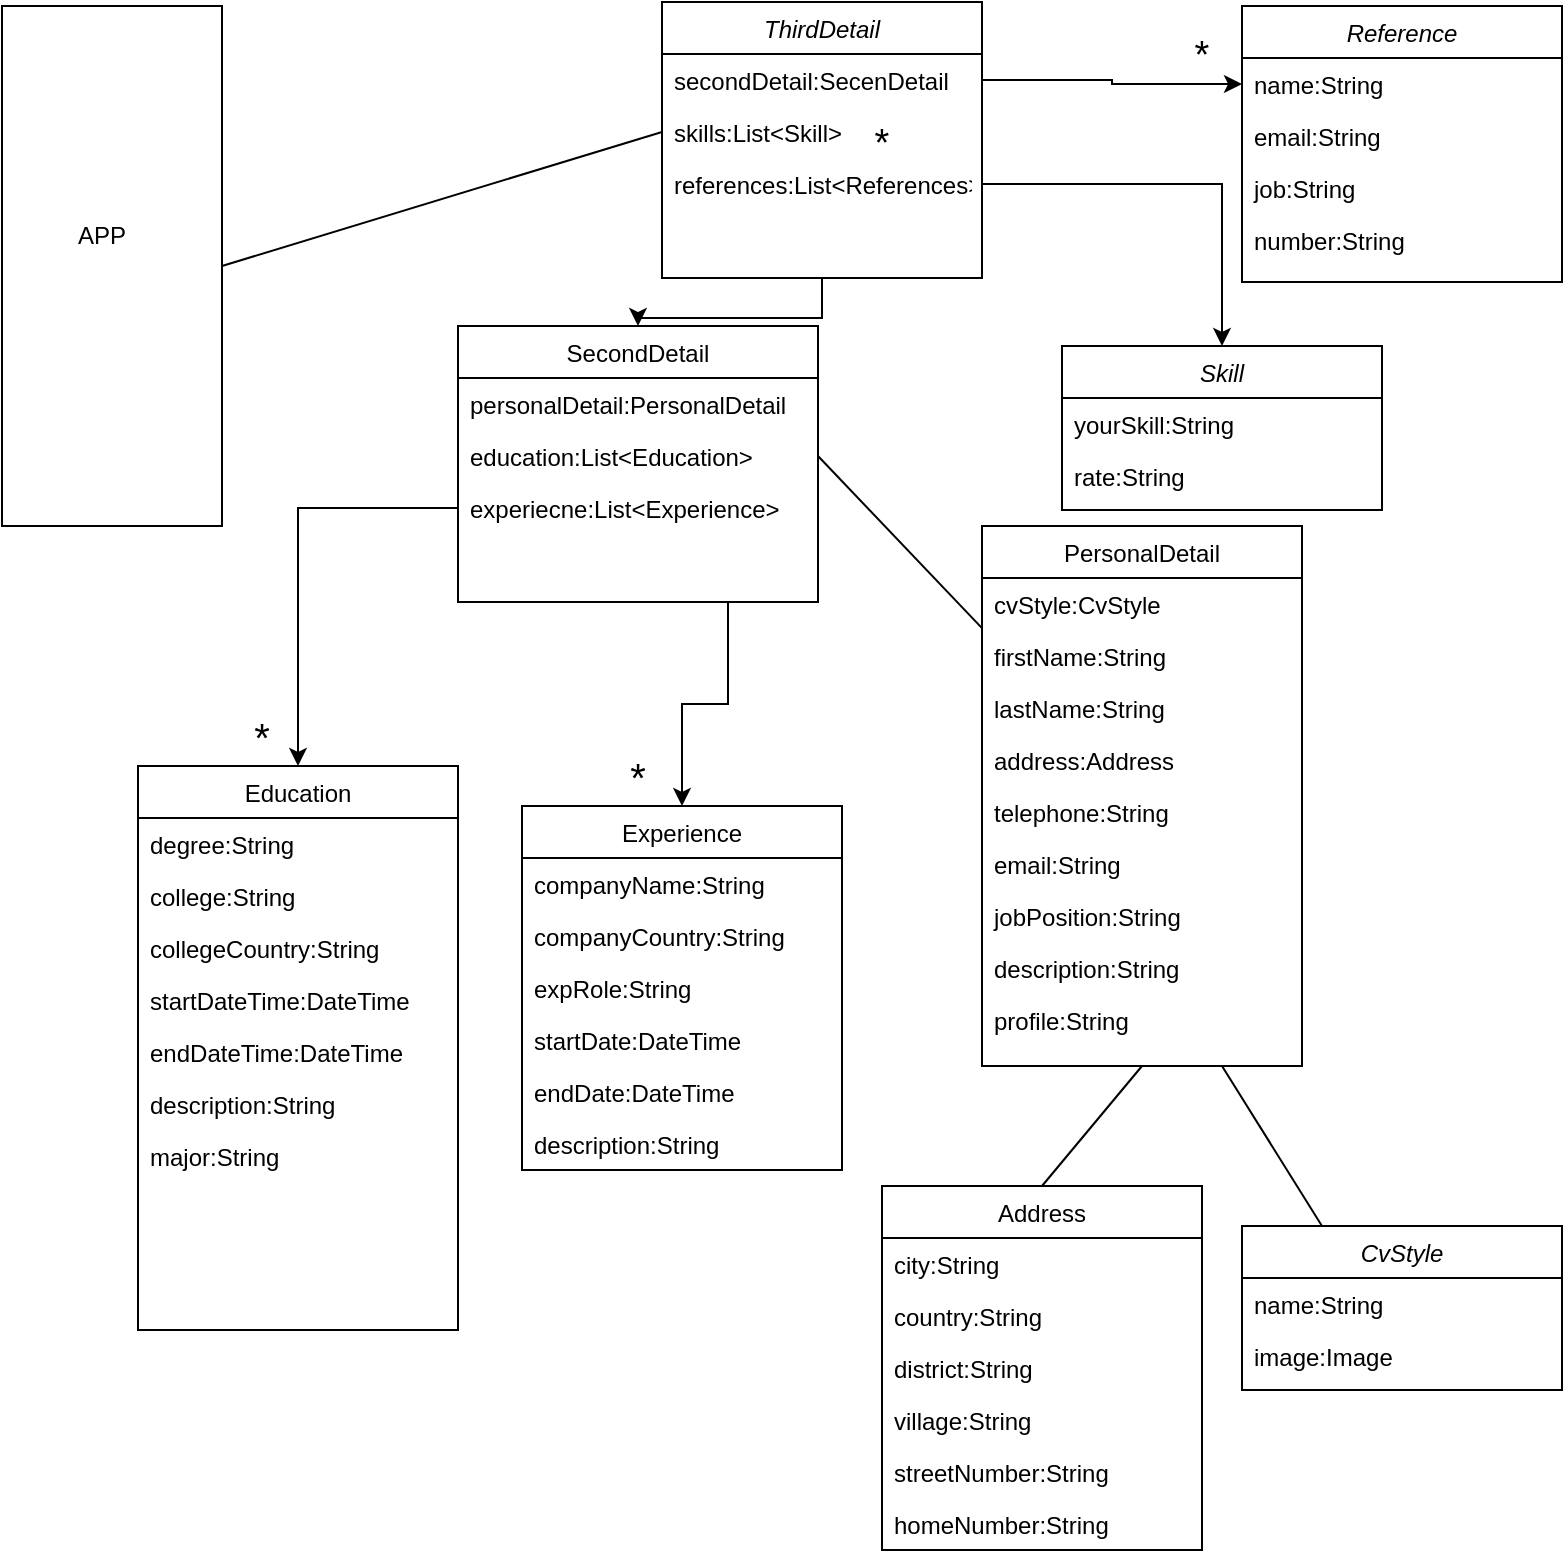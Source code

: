 <mxfile version="24.8.3">
  <diagram id="C5RBs43oDa-KdzZeNtuy" name="Page-1">
    <mxGraphModel dx="1519" dy="743" grid="1" gridSize="10" guides="1" tooltips="1" connect="1" arrows="1" fold="1" page="1" pageScale="1" pageWidth="827" pageHeight="1169" math="0" shadow="0">
      <root>
        <mxCell id="WIyWlLk6GJQsqaUBKTNV-0" />
        <mxCell id="WIyWlLk6GJQsqaUBKTNV-1" parent="WIyWlLk6GJQsqaUBKTNV-0" />
        <mxCell id="y6BzZShuSmw6eqBKHiu9-7" style="edgeStyle=orthogonalEdgeStyle;rounded=0;orthogonalLoop=1;jettySize=auto;html=1;exitX=0.5;exitY=1;exitDx=0;exitDy=0;entryX=0.5;entryY=0;entryDx=0;entryDy=0;" edge="1" parent="WIyWlLk6GJQsqaUBKTNV-1" source="zkfFHV4jXpPFQw0GAbJ--0" target="zkfFHV4jXpPFQw0GAbJ--6">
          <mxGeometry relative="1" as="geometry" />
        </mxCell>
        <mxCell id="zkfFHV4jXpPFQw0GAbJ--0" value="ThirdDetail" style="swimlane;fontStyle=2;align=center;verticalAlign=top;childLayout=stackLayout;horizontal=1;startSize=26;horizontalStack=0;resizeParent=1;resizeLast=0;collapsible=1;marginBottom=0;rounded=0;shadow=0;strokeWidth=1;" parent="WIyWlLk6GJQsqaUBKTNV-1" vertex="1">
          <mxGeometry x="370" y="8" width="160" height="138" as="geometry">
            <mxRectangle x="230" y="140" width="160" height="26" as="alternateBounds" />
          </mxGeometry>
        </mxCell>
        <mxCell id="zkfFHV4jXpPFQw0GAbJ--1" value="secondDetail:SecenDetail" style="text;align=left;verticalAlign=top;spacingLeft=4;spacingRight=4;overflow=hidden;rotatable=0;points=[[0,0.5],[1,0.5]];portConstraint=eastwest;" parent="zkfFHV4jXpPFQw0GAbJ--0" vertex="1">
          <mxGeometry y="26" width="160" height="26" as="geometry" />
        </mxCell>
        <mxCell id="zkfFHV4jXpPFQw0GAbJ--2" value="skills:List&lt;Skill&gt;" style="text;align=left;verticalAlign=top;spacingLeft=4;spacingRight=4;overflow=hidden;rotatable=0;points=[[0,0.5],[1,0.5]];portConstraint=eastwest;rounded=0;shadow=0;html=0;" parent="zkfFHV4jXpPFQw0GAbJ--0" vertex="1">
          <mxGeometry y="52" width="160" height="26" as="geometry" />
        </mxCell>
        <mxCell id="zkfFHV4jXpPFQw0GAbJ--3" value="references:List&lt;References&gt;" style="text;align=left;verticalAlign=top;spacingLeft=4;spacingRight=4;overflow=hidden;rotatable=0;points=[[0,0.5],[1,0.5]];portConstraint=eastwest;rounded=0;shadow=0;html=0;" parent="zkfFHV4jXpPFQw0GAbJ--0" vertex="1">
          <mxGeometry y="78" width="160" height="26" as="geometry" />
        </mxCell>
        <mxCell id="zkfFHV4jXpPFQw0GAbJ--6" value="SecondDetail" style="swimlane;fontStyle=0;align=center;verticalAlign=top;childLayout=stackLayout;horizontal=1;startSize=26;horizontalStack=0;resizeParent=1;resizeLast=0;collapsible=1;marginBottom=0;rounded=0;shadow=0;strokeWidth=1;" parent="WIyWlLk6GJQsqaUBKTNV-1" vertex="1">
          <mxGeometry x="268" y="170" width="180" height="138" as="geometry">
            <mxRectangle x="130" y="380" width="160" height="26" as="alternateBounds" />
          </mxGeometry>
        </mxCell>
        <mxCell id="zkfFHV4jXpPFQw0GAbJ--7" value="personalDetail:PersonalDetail" style="text;align=left;verticalAlign=top;spacingLeft=4;spacingRight=4;overflow=hidden;rotatable=0;points=[[0,0.5],[1,0.5]];portConstraint=eastwest;" parent="zkfFHV4jXpPFQw0GAbJ--6" vertex="1">
          <mxGeometry y="26" width="180" height="26" as="geometry" />
        </mxCell>
        <mxCell id="zkfFHV4jXpPFQw0GAbJ--8" value="education:List&lt;Education&gt;" style="text;align=left;verticalAlign=top;spacingLeft=4;spacingRight=4;overflow=hidden;rotatable=0;points=[[0,0.5],[1,0.5]];portConstraint=eastwest;rounded=0;shadow=0;html=0;" parent="zkfFHV4jXpPFQw0GAbJ--6" vertex="1">
          <mxGeometry y="52" width="180" height="26" as="geometry" />
        </mxCell>
        <mxCell id="zkfFHV4jXpPFQw0GAbJ--10" value="experiecne:List&lt;Experience&gt;" style="text;align=left;verticalAlign=top;spacingLeft=4;spacingRight=4;overflow=hidden;rotatable=0;points=[[0,0.5],[1,0.5]];portConstraint=eastwest;fontStyle=0" parent="zkfFHV4jXpPFQw0GAbJ--6" vertex="1">
          <mxGeometry y="78" width="180" height="26" as="geometry" />
        </mxCell>
        <mxCell id="zkfFHV4jXpPFQw0GAbJ--13" value="Experience" style="swimlane;fontStyle=0;align=center;verticalAlign=top;childLayout=stackLayout;horizontal=1;startSize=26;horizontalStack=0;resizeParent=1;resizeLast=0;collapsible=1;marginBottom=0;rounded=0;shadow=0;strokeWidth=1;" parent="WIyWlLk6GJQsqaUBKTNV-1" vertex="1">
          <mxGeometry x="300" y="410" width="160" height="182" as="geometry">
            <mxRectangle x="340" y="380" width="170" height="26" as="alternateBounds" />
          </mxGeometry>
        </mxCell>
        <mxCell id="zkfFHV4jXpPFQw0GAbJ--14" value="companyName:String" style="text;align=left;verticalAlign=top;spacingLeft=4;spacingRight=4;overflow=hidden;rotatable=0;points=[[0,0.5],[1,0.5]];portConstraint=eastwest;" parent="zkfFHV4jXpPFQw0GAbJ--13" vertex="1">
          <mxGeometry y="26" width="160" height="26" as="geometry" />
        </mxCell>
        <mxCell id="y6BzZShuSmw6eqBKHiu9-24" value="companyCountry:String" style="text;align=left;verticalAlign=top;spacingLeft=4;spacingRight=4;overflow=hidden;rotatable=0;points=[[0,0.5],[1,0.5]];portConstraint=eastwest;" vertex="1" parent="zkfFHV4jXpPFQw0GAbJ--13">
          <mxGeometry y="52" width="160" height="26" as="geometry" />
        </mxCell>
        <mxCell id="y6BzZShuSmw6eqBKHiu9-25" value="expRole:String" style="text;align=left;verticalAlign=top;spacingLeft=4;spacingRight=4;overflow=hidden;rotatable=0;points=[[0,0.5],[1,0.5]];portConstraint=eastwest;" vertex="1" parent="zkfFHV4jXpPFQw0GAbJ--13">
          <mxGeometry y="78" width="160" height="26" as="geometry" />
        </mxCell>
        <mxCell id="y6BzZShuSmw6eqBKHiu9-26" value="startDate:DateTime" style="text;align=left;verticalAlign=top;spacingLeft=4;spacingRight=4;overflow=hidden;rotatable=0;points=[[0,0.5],[1,0.5]];portConstraint=eastwest;" vertex="1" parent="zkfFHV4jXpPFQw0GAbJ--13">
          <mxGeometry y="104" width="160" height="26" as="geometry" />
        </mxCell>
        <mxCell id="y6BzZShuSmw6eqBKHiu9-27" value="endDate:DateTime" style="text;align=left;verticalAlign=top;spacingLeft=4;spacingRight=4;overflow=hidden;rotatable=0;points=[[0,0.5],[1,0.5]];portConstraint=eastwest;" vertex="1" parent="zkfFHV4jXpPFQw0GAbJ--13">
          <mxGeometry y="130" width="160" height="26" as="geometry" />
        </mxCell>
        <mxCell id="y6BzZShuSmw6eqBKHiu9-28" value="description:String" style="text;align=left;verticalAlign=top;spacingLeft=4;spacingRight=4;overflow=hidden;rotatable=0;points=[[0,0.5],[1,0.5]];portConstraint=eastwest;" vertex="1" parent="zkfFHV4jXpPFQw0GAbJ--13">
          <mxGeometry y="156" width="160" height="26" as="geometry" />
        </mxCell>
        <mxCell id="y6BzZShuSmw6eqBKHiu9-4" value="" style="rounded=0;whiteSpace=wrap;html=1;" vertex="1" parent="WIyWlLk6GJQsqaUBKTNV-1">
          <mxGeometry x="40" y="10" width="110" height="260" as="geometry" />
        </mxCell>
        <mxCell id="y6BzZShuSmw6eqBKHiu9-5" value="APP" style="text;html=1;align=center;verticalAlign=middle;whiteSpace=wrap;rounded=0;" vertex="1" parent="WIyWlLk6GJQsqaUBKTNV-1">
          <mxGeometry x="60" y="110" width="60" height="30" as="geometry" />
        </mxCell>
        <mxCell id="y6BzZShuSmw6eqBKHiu9-8" value="Education" style="swimlane;fontStyle=0;align=center;verticalAlign=top;childLayout=stackLayout;horizontal=1;startSize=26;horizontalStack=0;resizeParent=1;resizeLast=0;collapsible=1;marginBottom=0;rounded=0;shadow=0;strokeWidth=1;" vertex="1" parent="WIyWlLk6GJQsqaUBKTNV-1">
          <mxGeometry x="108" y="390" width="160" height="282" as="geometry">
            <mxRectangle x="340" y="380" width="170" height="26" as="alternateBounds" />
          </mxGeometry>
        </mxCell>
        <mxCell id="y6BzZShuSmw6eqBKHiu9-9" value="degree:String" style="text;align=left;verticalAlign=top;spacingLeft=4;spacingRight=4;overflow=hidden;rotatable=0;points=[[0,0.5],[1,0.5]];portConstraint=eastwest;" vertex="1" parent="y6BzZShuSmw6eqBKHiu9-8">
          <mxGeometry y="26" width="160" height="26" as="geometry" />
        </mxCell>
        <mxCell id="y6BzZShuSmw6eqBKHiu9-16" value="college:String" style="text;align=left;verticalAlign=top;spacingLeft=4;spacingRight=4;overflow=hidden;rotatable=0;points=[[0,0.5],[1,0.5]];portConstraint=eastwest;" vertex="1" parent="y6BzZShuSmw6eqBKHiu9-8">
          <mxGeometry y="52" width="160" height="26" as="geometry" />
        </mxCell>
        <mxCell id="y6BzZShuSmw6eqBKHiu9-17" value="collegeCountry:String" style="text;align=left;verticalAlign=top;spacingLeft=4;spacingRight=4;overflow=hidden;rotatable=0;points=[[0,0.5],[1,0.5]];portConstraint=eastwest;" vertex="1" parent="y6BzZShuSmw6eqBKHiu9-8">
          <mxGeometry y="78" width="160" height="26" as="geometry" />
        </mxCell>
        <mxCell id="y6BzZShuSmw6eqBKHiu9-18" value="startDateTime:DateTime" style="text;align=left;verticalAlign=top;spacingLeft=4;spacingRight=4;overflow=hidden;rotatable=0;points=[[0,0.5],[1,0.5]];portConstraint=eastwest;" vertex="1" parent="y6BzZShuSmw6eqBKHiu9-8">
          <mxGeometry y="104" width="160" height="26" as="geometry" />
        </mxCell>
        <mxCell id="y6BzZShuSmw6eqBKHiu9-19" value="endDateTime:DateTime" style="text;align=left;verticalAlign=top;spacingLeft=4;spacingRight=4;overflow=hidden;rotatable=0;points=[[0,0.5],[1,0.5]];portConstraint=eastwest;" vertex="1" parent="y6BzZShuSmw6eqBKHiu9-8">
          <mxGeometry y="130" width="160" height="26" as="geometry" />
        </mxCell>
        <mxCell id="y6BzZShuSmw6eqBKHiu9-20" value="description:String" style="text;align=left;verticalAlign=top;spacingLeft=4;spacingRight=4;overflow=hidden;rotatable=0;points=[[0,0.5],[1,0.5]];portConstraint=eastwest;" vertex="1" parent="y6BzZShuSmw6eqBKHiu9-8">
          <mxGeometry y="156" width="160" height="26" as="geometry" />
        </mxCell>
        <mxCell id="y6BzZShuSmw6eqBKHiu9-21" value="major:String" style="text;align=left;verticalAlign=top;spacingLeft=4;spacingRight=4;overflow=hidden;rotatable=0;points=[[0,0.5],[1,0.5]];portConstraint=eastwest;" vertex="1" parent="y6BzZShuSmw6eqBKHiu9-8">
          <mxGeometry y="182" width="160" height="26" as="geometry" />
        </mxCell>
        <mxCell id="y6BzZShuSmw6eqBKHiu9-11" value="PersonalDetail" style="swimlane;fontStyle=0;align=center;verticalAlign=top;childLayout=stackLayout;horizontal=1;startSize=26;horizontalStack=0;resizeParent=1;resizeLast=0;collapsible=1;marginBottom=0;rounded=0;shadow=0;strokeWidth=1;" vertex="1" parent="WIyWlLk6GJQsqaUBKTNV-1">
          <mxGeometry x="530" y="270" width="160" height="270" as="geometry">
            <mxRectangle x="340" y="380" width="170" height="26" as="alternateBounds" />
          </mxGeometry>
        </mxCell>
        <mxCell id="y6BzZShuSmw6eqBKHiu9-12" value="cvStyle:CvStyle" style="text;align=left;verticalAlign=top;spacingLeft=4;spacingRight=4;overflow=hidden;rotatable=0;points=[[0,0.5],[1,0.5]];portConstraint=eastwest;" vertex="1" parent="y6BzZShuSmw6eqBKHiu9-11">
          <mxGeometry y="26" width="160" height="26" as="geometry" />
        </mxCell>
        <mxCell id="y6BzZShuSmw6eqBKHiu9-29" value="firstName:String" style="text;align=left;verticalAlign=top;spacingLeft=4;spacingRight=4;overflow=hidden;rotatable=0;points=[[0,0.5],[1,0.5]];portConstraint=eastwest;" vertex="1" parent="y6BzZShuSmw6eqBKHiu9-11">
          <mxGeometry y="52" width="160" height="26" as="geometry" />
        </mxCell>
        <mxCell id="y6BzZShuSmw6eqBKHiu9-30" value="lastName:String" style="text;align=left;verticalAlign=top;spacingLeft=4;spacingRight=4;overflow=hidden;rotatable=0;points=[[0,0.5],[1,0.5]];portConstraint=eastwest;" vertex="1" parent="y6BzZShuSmw6eqBKHiu9-11">
          <mxGeometry y="78" width="160" height="26" as="geometry" />
        </mxCell>
        <mxCell id="y6BzZShuSmw6eqBKHiu9-31" value="address:Address" style="text;align=left;verticalAlign=top;spacingLeft=4;spacingRight=4;overflow=hidden;rotatable=0;points=[[0,0.5],[1,0.5]];portConstraint=eastwest;" vertex="1" parent="y6BzZShuSmw6eqBKHiu9-11">
          <mxGeometry y="104" width="160" height="26" as="geometry" />
        </mxCell>
        <mxCell id="y6BzZShuSmw6eqBKHiu9-32" value="telephone:String" style="text;align=left;verticalAlign=top;spacingLeft=4;spacingRight=4;overflow=hidden;rotatable=0;points=[[0,0.5],[1,0.5]];portConstraint=eastwest;" vertex="1" parent="y6BzZShuSmw6eqBKHiu9-11">
          <mxGeometry y="130" width="160" height="26" as="geometry" />
        </mxCell>
        <mxCell id="y6BzZShuSmw6eqBKHiu9-33" value="email:String" style="text;align=left;verticalAlign=top;spacingLeft=4;spacingRight=4;overflow=hidden;rotatable=0;points=[[0,0.5],[1,0.5]];portConstraint=eastwest;" vertex="1" parent="y6BzZShuSmw6eqBKHiu9-11">
          <mxGeometry y="156" width="160" height="26" as="geometry" />
        </mxCell>
        <mxCell id="y6BzZShuSmw6eqBKHiu9-34" value="jobPosition:String" style="text;align=left;verticalAlign=top;spacingLeft=4;spacingRight=4;overflow=hidden;rotatable=0;points=[[0,0.5],[1,0.5]];portConstraint=eastwest;" vertex="1" parent="y6BzZShuSmw6eqBKHiu9-11">
          <mxGeometry y="182" width="160" height="26" as="geometry" />
        </mxCell>
        <mxCell id="y6BzZShuSmw6eqBKHiu9-35" value="description:String" style="text;align=left;verticalAlign=top;spacingLeft=4;spacingRight=4;overflow=hidden;rotatable=0;points=[[0,0.5],[1,0.5]];portConstraint=eastwest;" vertex="1" parent="y6BzZShuSmw6eqBKHiu9-11">
          <mxGeometry y="208" width="160" height="26" as="geometry" />
        </mxCell>
        <mxCell id="y6BzZShuSmw6eqBKHiu9-36" value="profile:String" style="text;align=left;verticalAlign=top;spacingLeft=4;spacingRight=4;overflow=hidden;rotatable=0;points=[[0,0.5],[1,0.5]];portConstraint=eastwest;" vertex="1" parent="y6BzZShuSmw6eqBKHiu9-11">
          <mxGeometry y="234" width="160" height="26" as="geometry" />
        </mxCell>
        <mxCell id="y6BzZShuSmw6eqBKHiu9-14" style="edgeStyle=orthogonalEdgeStyle;rounded=0;orthogonalLoop=1;jettySize=auto;html=1;exitX=0;exitY=0.5;exitDx=0;exitDy=0;" edge="1" parent="WIyWlLk6GJQsqaUBKTNV-1" source="zkfFHV4jXpPFQw0GAbJ--10" target="y6BzZShuSmw6eqBKHiu9-8">
          <mxGeometry relative="1" as="geometry" />
        </mxCell>
        <mxCell id="y6BzZShuSmw6eqBKHiu9-15" value="*" style="text;html=1;align=center;verticalAlign=middle;whiteSpace=wrap;rounded=0;strokeWidth=2;fontSize=20;" vertex="1" parent="WIyWlLk6GJQsqaUBKTNV-1">
          <mxGeometry x="140" y="360" width="60" height="30" as="geometry" />
        </mxCell>
        <mxCell id="y6BzZShuSmw6eqBKHiu9-22" style="edgeStyle=orthogonalEdgeStyle;rounded=0;orthogonalLoop=1;jettySize=auto;html=1;exitX=0.75;exitY=1;exitDx=0;exitDy=0;entryX=0.5;entryY=0;entryDx=0;entryDy=0;" edge="1" parent="WIyWlLk6GJQsqaUBKTNV-1" source="zkfFHV4jXpPFQw0GAbJ--6" target="zkfFHV4jXpPFQw0GAbJ--13">
          <mxGeometry relative="1" as="geometry">
            <mxPoint x="493" y="451" as="sourcePoint" />
            <mxPoint x="373" y="498" as="targetPoint" />
          </mxGeometry>
        </mxCell>
        <mxCell id="y6BzZShuSmw6eqBKHiu9-23" value="*" style="text;html=1;align=center;verticalAlign=middle;whiteSpace=wrap;rounded=0;strokeWidth=2;fontSize=20;" vertex="1" parent="WIyWlLk6GJQsqaUBKTNV-1">
          <mxGeometry x="328" y="380" width="60" height="30" as="geometry" />
        </mxCell>
        <mxCell id="y6BzZShuSmw6eqBKHiu9-37" value="Address" style="swimlane;fontStyle=0;align=center;verticalAlign=top;childLayout=stackLayout;horizontal=1;startSize=26;horizontalStack=0;resizeParent=1;resizeLast=0;collapsible=1;marginBottom=0;rounded=0;shadow=0;strokeWidth=1;" vertex="1" parent="WIyWlLk6GJQsqaUBKTNV-1">
          <mxGeometry x="480" y="600" width="160" height="182" as="geometry">
            <mxRectangle x="340" y="380" width="170" height="26" as="alternateBounds" />
          </mxGeometry>
        </mxCell>
        <mxCell id="y6BzZShuSmw6eqBKHiu9-38" value="city:String" style="text;align=left;verticalAlign=top;spacingLeft=4;spacingRight=4;overflow=hidden;rotatable=0;points=[[0,0.5],[1,0.5]];portConstraint=eastwest;" vertex="1" parent="y6BzZShuSmw6eqBKHiu9-37">
          <mxGeometry y="26" width="160" height="26" as="geometry" />
        </mxCell>
        <mxCell id="y6BzZShuSmw6eqBKHiu9-39" value="country:String" style="text;align=left;verticalAlign=top;spacingLeft=4;spacingRight=4;overflow=hidden;rotatable=0;points=[[0,0.5],[1,0.5]];portConstraint=eastwest;" vertex="1" parent="y6BzZShuSmw6eqBKHiu9-37">
          <mxGeometry y="52" width="160" height="26" as="geometry" />
        </mxCell>
        <mxCell id="y6BzZShuSmw6eqBKHiu9-40" value="district:String" style="text;align=left;verticalAlign=top;spacingLeft=4;spacingRight=4;overflow=hidden;rotatable=0;points=[[0,0.5],[1,0.5]];portConstraint=eastwest;" vertex="1" parent="y6BzZShuSmw6eqBKHiu9-37">
          <mxGeometry y="78" width="160" height="26" as="geometry" />
        </mxCell>
        <mxCell id="y6BzZShuSmw6eqBKHiu9-41" value="village:String" style="text;align=left;verticalAlign=top;spacingLeft=4;spacingRight=4;overflow=hidden;rotatable=0;points=[[0,0.5],[1,0.5]];portConstraint=eastwest;" vertex="1" parent="y6BzZShuSmw6eqBKHiu9-37">
          <mxGeometry y="104" width="160" height="26" as="geometry" />
        </mxCell>
        <mxCell id="y6BzZShuSmw6eqBKHiu9-42" value="streetNumber:String" style="text;align=left;verticalAlign=top;spacingLeft=4;spacingRight=4;overflow=hidden;rotatable=0;points=[[0,0.5],[1,0.5]];portConstraint=eastwest;" vertex="1" parent="y6BzZShuSmw6eqBKHiu9-37">
          <mxGeometry y="130" width="160" height="26" as="geometry" />
        </mxCell>
        <mxCell id="y6BzZShuSmw6eqBKHiu9-43" value="homeNumber:String" style="text;align=left;verticalAlign=top;spacingLeft=4;spacingRight=4;overflow=hidden;rotatable=0;points=[[0,0.5],[1,0.5]];portConstraint=eastwest;" vertex="1" parent="y6BzZShuSmw6eqBKHiu9-37">
          <mxGeometry y="156" width="160" height="26" as="geometry" />
        </mxCell>
        <mxCell id="y6BzZShuSmw6eqBKHiu9-44" value="" style="endArrow=none;html=1;rounded=0;entryX=1;entryY=0.5;entryDx=0;entryDy=0;" edge="1" parent="WIyWlLk6GJQsqaUBKTNV-1" source="y6BzZShuSmw6eqBKHiu9-11" target="zkfFHV4jXpPFQw0GAbJ--8">
          <mxGeometry width="50" height="50" relative="1" as="geometry">
            <mxPoint x="100" y="670" as="sourcePoint" />
            <mxPoint x="150" y="620" as="targetPoint" />
          </mxGeometry>
        </mxCell>
        <mxCell id="y6BzZShuSmw6eqBKHiu9-45" value="" style="endArrow=none;html=1;rounded=0;entryX=0.5;entryY=1;entryDx=0;entryDy=0;exitX=0.5;exitY=0;exitDx=0;exitDy=0;" edge="1" parent="WIyWlLk6GJQsqaUBKTNV-1" source="y6BzZShuSmw6eqBKHiu9-37" target="y6BzZShuSmw6eqBKHiu9-11">
          <mxGeometry width="50" height="50" relative="1" as="geometry">
            <mxPoint x="100" y="980" as="sourcePoint" />
            <mxPoint x="150" y="930" as="targetPoint" />
          </mxGeometry>
        </mxCell>
        <mxCell id="y6BzZShuSmw6eqBKHiu9-46" value="Reference" style="swimlane;fontStyle=2;align=center;verticalAlign=top;childLayout=stackLayout;horizontal=1;startSize=26;horizontalStack=0;resizeParent=1;resizeLast=0;collapsible=1;marginBottom=0;rounded=0;shadow=0;strokeWidth=1;" vertex="1" parent="WIyWlLk6GJQsqaUBKTNV-1">
          <mxGeometry x="660" y="10" width="160" height="138" as="geometry">
            <mxRectangle x="230" y="140" width="160" height="26" as="alternateBounds" />
          </mxGeometry>
        </mxCell>
        <mxCell id="y6BzZShuSmw6eqBKHiu9-47" value="name:String" style="text;align=left;verticalAlign=top;spacingLeft=4;spacingRight=4;overflow=hidden;rotatable=0;points=[[0,0.5],[1,0.5]];portConstraint=eastwest;" vertex="1" parent="y6BzZShuSmw6eqBKHiu9-46">
          <mxGeometry y="26" width="160" height="26" as="geometry" />
        </mxCell>
        <mxCell id="y6BzZShuSmw6eqBKHiu9-48" value="email:String" style="text;align=left;verticalAlign=top;spacingLeft=4;spacingRight=4;overflow=hidden;rotatable=0;points=[[0,0.5],[1,0.5]];portConstraint=eastwest;rounded=0;shadow=0;html=0;" vertex="1" parent="y6BzZShuSmw6eqBKHiu9-46">
          <mxGeometry y="52" width="160" height="26" as="geometry" />
        </mxCell>
        <mxCell id="y6BzZShuSmw6eqBKHiu9-49" value="job:String" style="text;align=left;verticalAlign=top;spacingLeft=4;spacingRight=4;overflow=hidden;rotatable=0;points=[[0,0.5],[1,0.5]];portConstraint=eastwest;rounded=0;shadow=0;html=0;" vertex="1" parent="y6BzZShuSmw6eqBKHiu9-46">
          <mxGeometry y="78" width="160" height="26" as="geometry" />
        </mxCell>
        <mxCell id="y6BzZShuSmw6eqBKHiu9-58" value="number:String" style="text;align=left;verticalAlign=top;spacingLeft=4;spacingRight=4;overflow=hidden;rotatable=0;points=[[0,0.5],[1,0.5]];portConstraint=eastwest;rounded=0;shadow=0;html=0;" vertex="1" parent="y6BzZShuSmw6eqBKHiu9-46">
          <mxGeometry y="104" width="160" height="26" as="geometry" />
        </mxCell>
        <mxCell id="y6BzZShuSmw6eqBKHiu9-50" value="Skill" style="swimlane;fontStyle=2;align=center;verticalAlign=top;childLayout=stackLayout;horizontal=1;startSize=26;horizontalStack=0;resizeParent=1;resizeLast=0;collapsible=1;marginBottom=0;rounded=0;shadow=0;strokeWidth=1;" vertex="1" parent="WIyWlLk6GJQsqaUBKTNV-1">
          <mxGeometry x="570" y="180" width="160" height="82" as="geometry">
            <mxRectangle x="230" y="140" width="160" height="26" as="alternateBounds" />
          </mxGeometry>
        </mxCell>
        <mxCell id="y6BzZShuSmw6eqBKHiu9-51" value="yourSkill:String" style="text;align=left;verticalAlign=top;spacingLeft=4;spacingRight=4;overflow=hidden;rotatable=0;points=[[0,0.5],[1,0.5]];portConstraint=eastwest;" vertex="1" parent="y6BzZShuSmw6eqBKHiu9-50">
          <mxGeometry y="26" width="160" height="26" as="geometry" />
        </mxCell>
        <mxCell id="y6BzZShuSmw6eqBKHiu9-52" value="rate:String" style="text;align=left;verticalAlign=top;spacingLeft=4;spacingRight=4;overflow=hidden;rotatable=0;points=[[0,0.5],[1,0.5]];portConstraint=eastwest;rounded=0;shadow=0;html=0;" vertex="1" parent="y6BzZShuSmw6eqBKHiu9-50">
          <mxGeometry y="52" width="160" height="26" as="geometry" />
        </mxCell>
        <mxCell id="y6BzZShuSmw6eqBKHiu9-59" value="CvStyle" style="swimlane;fontStyle=2;align=center;verticalAlign=top;childLayout=stackLayout;horizontal=1;startSize=26;horizontalStack=0;resizeParent=1;resizeLast=0;collapsible=1;marginBottom=0;rounded=0;shadow=0;strokeWidth=1;" vertex="1" parent="WIyWlLk6GJQsqaUBKTNV-1">
          <mxGeometry x="660" y="620" width="160" height="82" as="geometry">
            <mxRectangle x="230" y="140" width="160" height="26" as="alternateBounds" />
          </mxGeometry>
        </mxCell>
        <mxCell id="y6BzZShuSmw6eqBKHiu9-60" value="name:String" style="text;align=left;verticalAlign=top;spacingLeft=4;spacingRight=4;overflow=hidden;rotatable=0;points=[[0,0.5],[1,0.5]];portConstraint=eastwest;" vertex="1" parent="y6BzZShuSmw6eqBKHiu9-59">
          <mxGeometry y="26" width="160" height="26" as="geometry" />
        </mxCell>
        <mxCell id="y6BzZShuSmw6eqBKHiu9-61" value="image:Image" style="text;align=left;verticalAlign=top;spacingLeft=4;spacingRight=4;overflow=hidden;rotatable=0;points=[[0,0.5],[1,0.5]];portConstraint=eastwest;rounded=0;shadow=0;html=0;" vertex="1" parent="y6BzZShuSmw6eqBKHiu9-59">
          <mxGeometry y="52" width="160" height="26" as="geometry" />
        </mxCell>
        <mxCell id="y6BzZShuSmw6eqBKHiu9-62" value="" style="endArrow=none;html=1;rounded=0;entryX=0.75;entryY=1;entryDx=0;entryDy=0;exitX=0.25;exitY=0;exitDx=0;exitDy=0;" edge="1" parent="WIyWlLk6GJQsqaUBKTNV-1" source="y6BzZShuSmw6eqBKHiu9-59" target="y6BzZShuSmw6eqBKHiu9-11">
          <mxGeometry width="50" height="50" relative="1" as="geometry">
            <mxPoint x="210" y="920" as="sourcePoint" />
            <mxPoint x="220" y="870" as="targetPoint" />
          </mxGeometry>
        </mxCell>
        <mxCell id="y6BzZShuSmw6eqBKHiu9-63" style="edgeStyle=orthogonalEdgeStyle;rounded=0;orthogonalLoop=1;jettySize=auto;html=1;exitX=1;exitY=0.5;exitDx=0;exitDy=0;entryX=0.5;entryY=0;entryDx=0;entryDy=0;" edge="1" parent="WIyWlLk6GJQsqaUBKTNV-1" source="zkfFHV4jXpPFQw0GAbJ--3" target="y6BzZShuSmw6eqBKHiu9-50">
          <mxGeometry relative="1" as="geometry" />
        </mxCell>
        <mxCell id="y6BzZShuSmw6eqBKHiu9-65" value="&lt;font style=&quot;font-size: 19px;&quot;&gt;*&lt;/font&gt;" style="text;html=1;align=center;verticalAlign=middle;whiteSpace=wrap;rounded=0;" vertex="1" parent="WIyWlLk6GJQsqaUBKTNV-1">
          <mxGeometry x="450" y="64" width="60" height="30" as="geometry" />
        </mxCell>
        <mxCell id="y6BzZShuSmw6eqBKHiu9-66" value="&lt;font style=&quot;font-size: 19px;&quot;&gt;*&lt;/font&gt;" style="text;html=1;align=center;verticalAlign=middle;whiteSpace=wrap;rounded=0;" vertex="1" parent="WIyWlLk6GJQsqaUBKTNV-1">
          <mxGeometry x="610" y="20" width="60" height="30" as="geometry" />
        </mxCell>
        <mxCell id="y6BzZShuSmw6eqBKHiu9-67" style="edgeStyle=orthogonalEdgeStyle;rounded=0;orthogonalLoop=1;jettySize=auto;html=1;exitX=1;exitY=0.5;exitDx=0;exitDy=0;" edge="1" parent="WIyWlLk6GJQsqaUBKTNV-1" source="zkfFHV4jXpPFQw0GAbJ--1" target="y6BzZShuSmw6eqBKHiu9-47">
          <mxGeometry relative="1" as="geometry" />
        </mxCell>
        <mxCell id="y6BzZShuSmw6eqBKHiu9-68" value="" style="endArrow=none;html=1;rounded=0;exitX=1;exitY=0.5;exitDx=0;exitDy=0;entryX=0;entryY=0.5;entryDx=0;entryDy=0;" edge="1" parent="WIyWlLk6GJQsqaUBKTNV-1" source="y6BzZShuSmw6eqBKHiu9-4" target="zkfFHV4jXpPFQw0GAbJ--2">
          <mxGeometry width="50" height="50" relative="1" as="geometry">
            <mxPoint x="360" y="-10" as="sourcePoint" />
            <mxPoint x="410" y="-60" as="targetPoint" />
          </mxGeometry>
        </mxCell>
      </root>
    </mxGraphModel>
  </diagram>
</mxfile>
